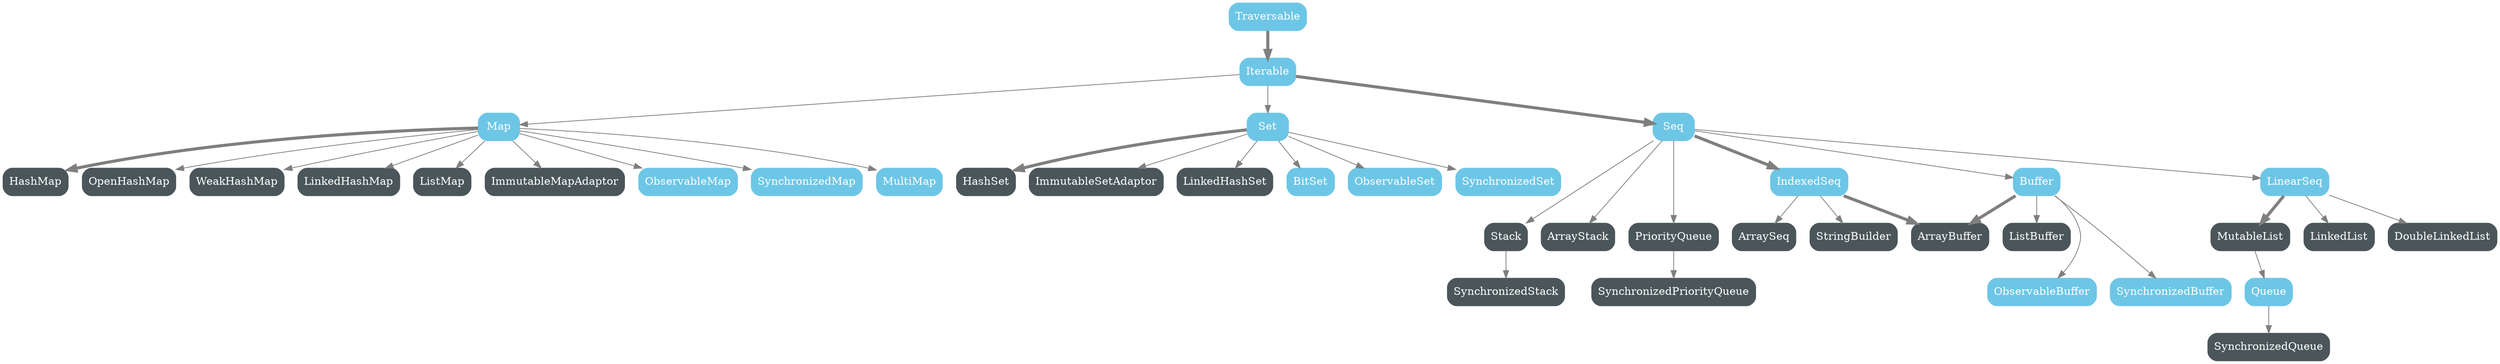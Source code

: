 digraph MutableCollections {
  edge [
    color="#7F7F7F"
  ];
  node [
    shape="box",
    style="rounded, filled",
    fontcolor="#FFFFFF",
    color="#6DC6E6"
  ];
  rankdir="TB";

  HashSet [color="#4A5659"];
  ImmutableSetAdaptor [color="#4A5659"];
  LinkedHashSet [color="#4A5659"];
  HashMap [color="#4A5659"];
  OpenHashMap [color="#4A5659"];
  WeakHashMap [color="#4A5659"];
  LinkedHashMap [color="#4A5659"];
  ListMap [color="#4A5659"];
  ImmutableMapAdaptor [color="#4A5659"];
  ArraySeq [color="#4A5659"];
  ArrayBuffer [color="#4A5659"];
  StringBuilder [color="#4A5659"];
  ListBuffer [color="#4A5659"];
  Stack [color="#4A5659"];
  ArrayStack [color="#4A5659"];
  SynchronizedStack [color="#4A5659"];
  PriorityQueue [color="#4A5659"];
  SynchronizedPriorityQueue [color="#4A5659"];
  SynchronizedQueue [color="#4A5659"];
  MutableList [color="#4A5659"];
  LinkedList [color="#4A5659"];
  DoubleLinkedList [color="#4A5659"];

  Traversable -> Iterable [penwidth="4"];
  Iterable -> Map;
  Map -> HashMap [penwidth="4"];
  Map -> WeakHashMap;
  Map -> OpenHashMap;
  Map -> LinkedHashMap;
  Map -> ObservableMap;
  Map -> SynchronizedMap;
  Map -> ImmutableMapAdaptor;
  Map -> ListMap;
  Map -> MultiMap;
  Iterable -> Set;
  Set -> HashSet [penwidth="4"];
  Set -> BitSet;
  Set -> ObservableSet;
  Set -> SynchronizedSet;
  Set -> ImmutableSetAdaptor;
  Set -> LinkedHashSet;
  Iterable -> Seq [penwidth="4"];
  Seq -> IndexedSeq [penwidth="4"];
  Seq -> Buffer;
  Seq -> Stack;
  Seq -> ArrayStack;
  Seq -> PriorityQueue;
  Seq -> LinearSeq;
  IndexedSeq -> ArraySeq;
  IndexedSeq -> StringBuilder;
  IndexedSeq -> ArrayBuffer [penwidth="4"];
  Buffer -> ArrayBuffer [penwidth="4"];
  Buffer -> ObservableBuffer;
  Buffer -> SynchronizedBuffer;
  Buffer -> ListBuffer;
  Stack -> SynchronizedStack;
  PriorityQueue -> SynchronizedPriorityQueue;
  LinearSeq -> MutableList [penwidth="4"];
  LinearSeq -> LinkedList;
  LinearSeq -> DoubleLinkedList;
  MutableList -> Queue;
  Queue -> SynchronizedQueue;

  {rank=same;
    Map;
    Set}
  {rank=same;
    HashMap;
    LinkedHashMap;
    ListMap;
    MultiMap;
    HashSet;
    BitSet;
    LinkedHashSet}
  {rank=same;
    WeakHashMap;
    OpenHashMap;
    ObservableMap;
    SynchronizedMap;
    ImmutableMapAdaptor;
    ObservableSet;
    SynchronizedSet;
    ImmutableSetAdaptor}
  {rank=same;
    Seq}
  {rank=same;
    IndexedSeq;
    Buffer;
    LinearSeq}
  {rank=same;
    ArraySeq;
    StringBuilder;
    ArrayBuffer;
    ListBuffer;
    Stack;
    ArrayStack;
    PriorityQueue;
    MutableList;
    LinkedList;
    DoubleLinkedList}
  {rank=same;
    ObservableBuffer;
    SynchronizedBuffer;
    SynchronizedStack;
    SynchronizedPriorityQueue;
    Queue}
  {rank=same;
    SynchronizedQueue}
}
